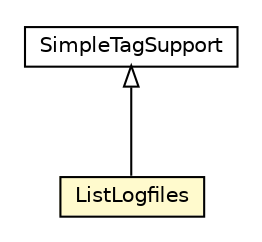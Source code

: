 #!/usr/local/bin/dot
#
# Class diagram 
# Generated by UMLGraph version R5_6-24-gf6e263 (http://www.umlgraph.org/)
#

digraph G {
	edge [fontname="Helvetica",fontsize=10,labelfontname="Helvetica",labelfontsize=10];
	node [fontname="Helvetica",fontsize=10,shape=plaintext];
	nodesep=0.25;
	ranksep=0.5;
	// nl.b3p.web.jsp.ListLogfiles
	c32 [label=<<table title="nl.b3p.web.jsp.ListLogfiles" border="0" cellborder="1" cellspacing="0" cellpadding="2" port="p" bgcolor="lemonChiffon" href="./ListLogfiles.html">
		<tr><td><table border="0" cellspacing="0" cellpadding="1">
<tr><td align="center" balign="center"> ListLogfiles </td></tr>
		</table></td></tr>
		</table>>, URL="./ListLogfiles.html", fontname="Helvetica", fontcolor="black", fontsize=10.0];
	//nl.b3p.web.jsp.ListLogfiles extends javax.servlet.jsp.tagext.SimpleTagSupport
	c38:p -> c32:p [dir=back,arrowtail=empty];
	// javax.servlet.jsp.tagext.SimpleTagSupport
	c38 [label=<<table title="javax.servlet.jsp.tagext.SimpleTagSupport" border="0" cellborder="1" cellspacing="0" cellpadding="2" port="p" href="https://download.oracle.com/javaee/7/api/javax/servlet/jsp/tagext/SimpleTagSupport.html">
		<tr><td><table border="0" cellspacing="0" cellpadding="1">
<tr><td align="center" balign="center"> SimpleTagSupport </td></tr>
		</table></td></tr>
		</table>>, URL="https://download.oracle.com/javaee/7/api/javax/servlet/jsp/tagext/SimpleTagSupport.html", fontname="Helvetica", fontcolor="black", fontsize=10.0];
}

